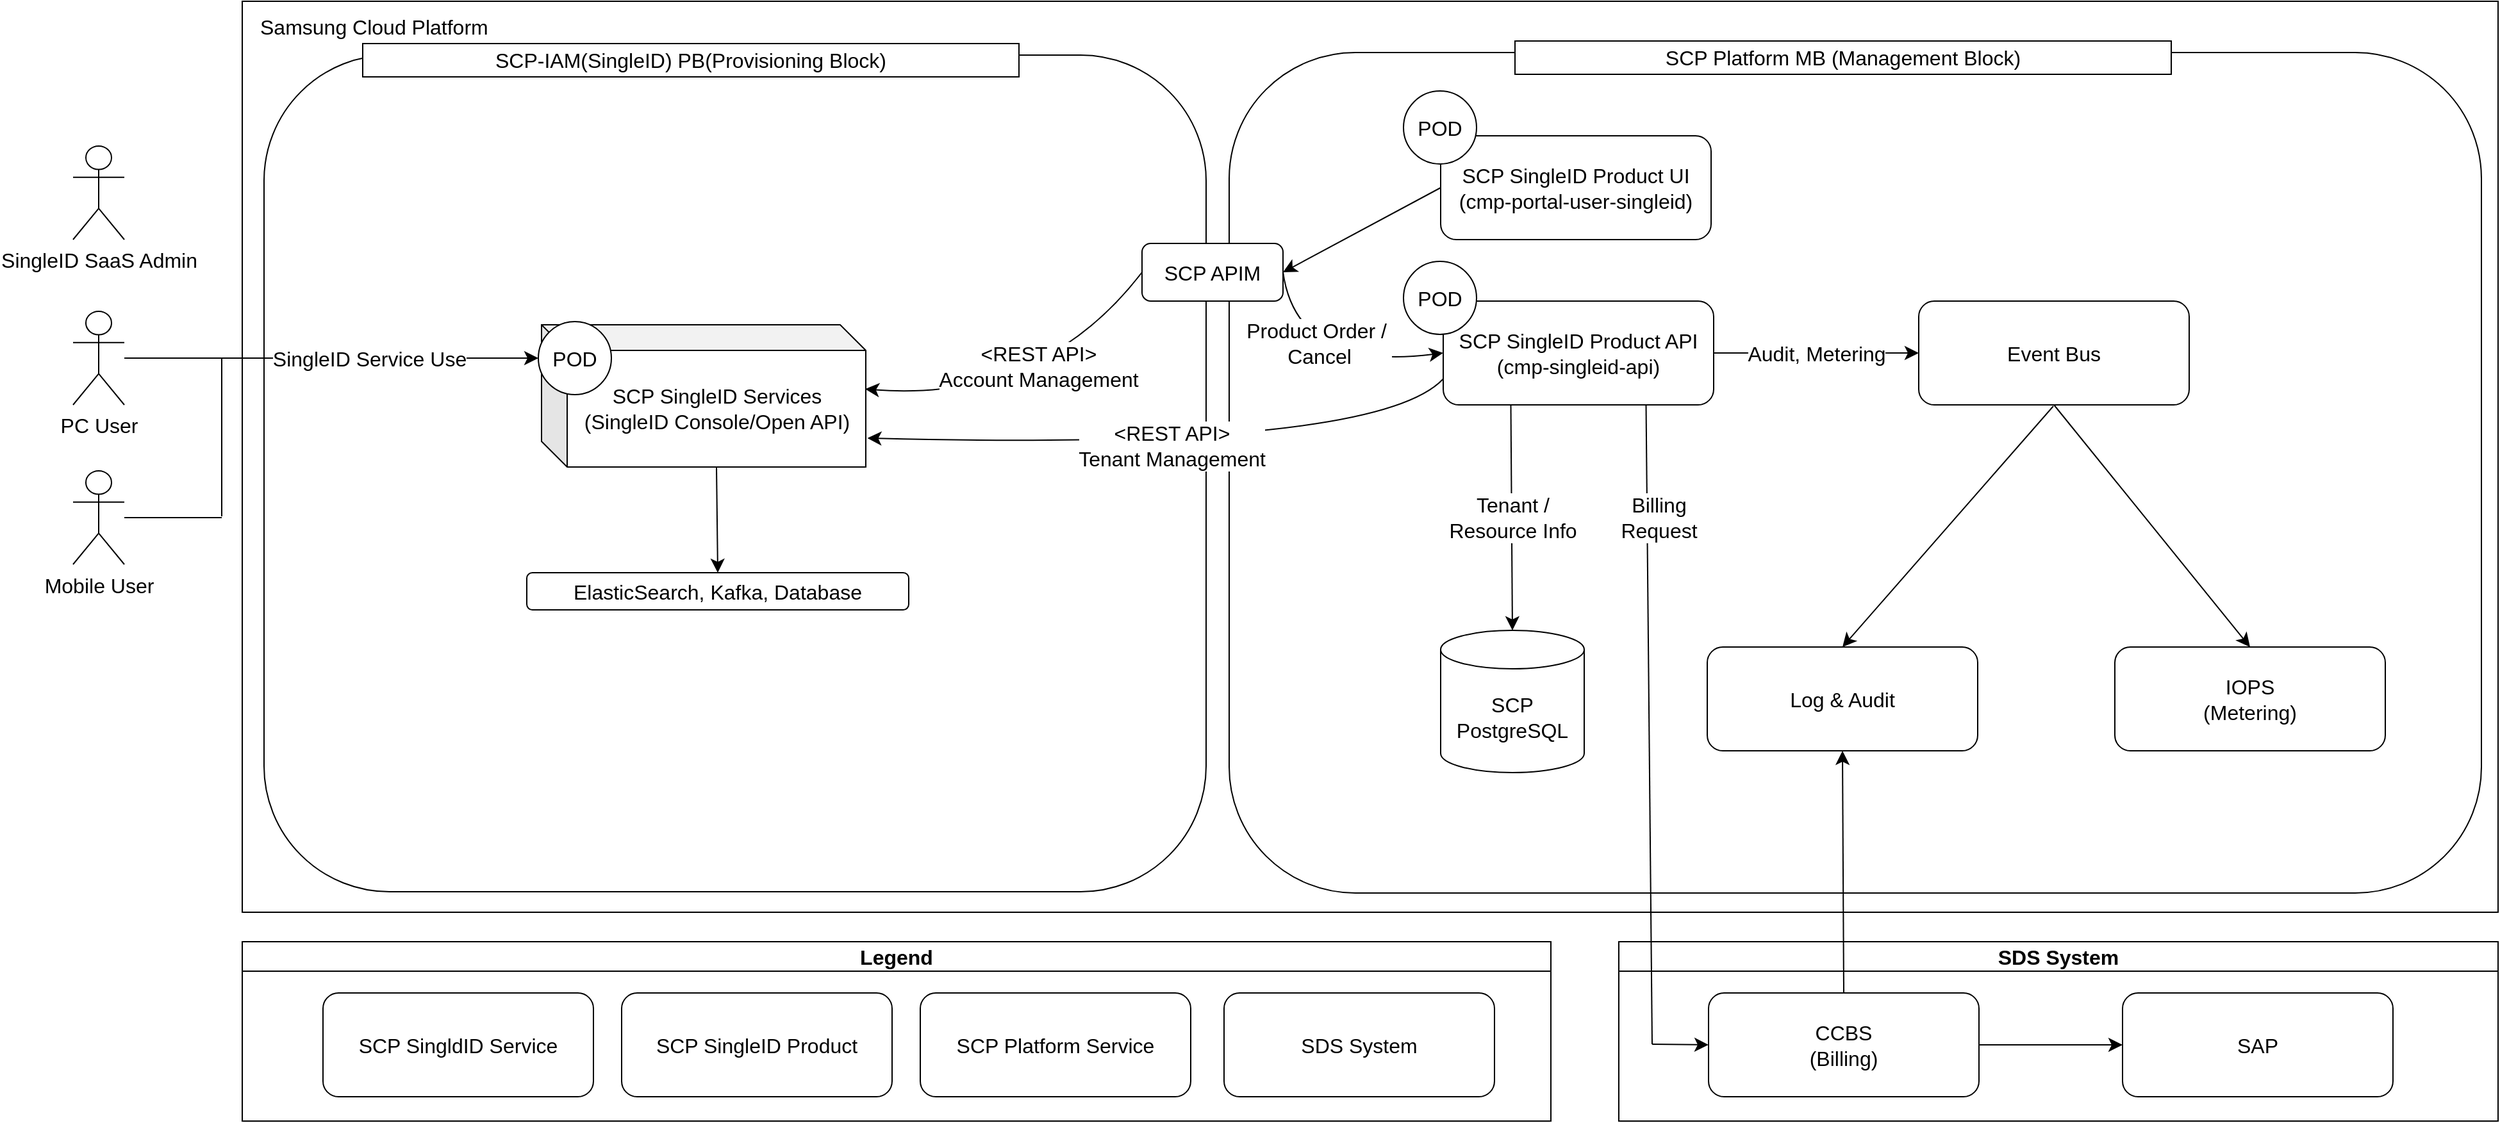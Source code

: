 <mxfile version="22.1.17" type="github">
  <diagram name="페이지-1" id="W7oE5pZKumegX0ayrvY9">
    <mxGraphModel dx="2712" dy="1451" grid="0" gridSize="10" guides="1" tooltips="1" connect="1" arrows="1" fold="1" page="0" pageScale="1" pageWidth="827" pageHeight="1169" math="0" shadow="0">
      <root>
        <mxCell id="0" />
        <mxCell id="1" parent="0" />
        <mxCell id="ZWE6TdigHL6hVymN-tuY-2" value="" style="rounded=0;whiteSpace=wrap;html=1;fontSize=16;" vertex="1" parent="1">
          <mxGeometry x="-548" y="-11" width="1760" height="711" as="geometry" />
        </mxCell>
        <mxCell id="ZWE6TdigHL6hVymN-tuY-3" value="Samsung Cloud Platform" style="text;html=1;strokeColor=none;fillColor=none;align=left;verticalAlign=middle;whiteSpace=wrap;rounded=0;fontSize=16;" vertex="1" parent="1">
          <mxGeometry x="-536" y="-6" width="344" height="30" as="geometry" />
        </mxCell>
        <mxCell id="ZWE6TdigHL6hVymN-tuY-5" value="" style="rounded=1;whiteSpace=wrap;html=1;fontSize=16;" vertex="1" parent="1">
          <mxGeometry x="-531" y="31" width="735" height="653" as="geometry" />
        </mxCell>
        <mxCell id="ZWE6TdigHL6hVymN-tuY-6" value="" style="rounded=1;whiteSpace=wrap;html=1;fontSize=16;" vertex="1" parent="1">
          <mxGeometry x="222" y="29" width="977" height="656" as="geometry" />
        </mxCell>
        <mxCell id="ZWE6TdigHL6hVymN-tuY-7" value="SCP-IAM(SingleID) PB(Provisioning Block)" style="rounded=0;whiteSpace=wrap;html=1;fontSize=16;" vertex="1" parent="1">
          <mxGeometry x="-454" y="22" width="512" height="26" as="geometry" />
        </mxCell>
        <mxCell id="ZWE6TdigHL6hVymN-tuY-8" value="SCP Platform MB (Management Block)" style="rounded=0;whiteSpace=wrap;html=1;fontSize=16;" vertex="1" parent="1">
          <mxGeometry x="445" y="20" width="512" height="26" as="geometry" />
        </mxCell>
        <mxCell id="ZWE6TdigHL6hVymN-tuY-9" value="SCP SingleID Services&lt;br&gt;(SingleID Console/Open API)" style="shape=cube;whiteSpace=wrap;html=1;boundedLbl=1;backgroundOutline=1;darkOpacity=0.05;darkOpacity2=0.1;fontSize=16;" vertex="1" parent="1">
          <mxGeometry x="-314.5" y="241.5" width="253" height="111" as="geometry" />
        </mxCell>
        <mxCell id="ZWE6TdigHL6hVymN-tuY-10" value="" style="endArrow=classic;html=1;rounded=0;fontSize=12;startSize=8;endSize=8;curved=1;exitX=0;exitY=0;exitDx=136.5;exitDy=111;exitPerimeter=0;entryX=0.5;entryY=0;entryDx=0;entryDy=0;" edge="1" parent="1" source="ZWE6TdigHL6hVymN-tuY-9" target="ZWE6TdigHL6hVymN-tuY-11">
          <mxGeometry width="50" height="50" relative="1" as="geometry">
            <mxPoint x="-225.17" y="509" as="sourcePoint" />
            <mxPoint x="-164" y="424" as="targetPoint" />
          </mxGeometry>
        </mxCell>
        <mxCell id="ZWE6TdigHL6hVymN-tuY-11" value="ElasticSearch, Kafka, Database" style="rounded=1;whiteSpace=wrap;html=1;fontSize=16;" vertex="1" parent="1">
          <mxGeometry x="-326" y="435" width="298" height="29" as="geometry" />
        </mxCell>
        <mxCell id="ZWE6TdigHL6hVymN-tuY-12" value="SCP SingleID Product UI&lt;br&gt;(cmp-portal-user-singleid)" style="rounded=1;whiteSpace=wrap;html=1;fontSize=16;" vertex="1" parent="1">
          <mxGeometry x="387" y="94" width="211" height="81" as="geometry" />
        </mxCell>
        <mxCell id="ZWE6TdigHL6hVymN-tuY-13" value="SCP SingleID Product API&lt;br&gt;(cmp-singleid-api)" style="rounded=1;whiteSpace=wrap;html=1;fontSize=16;" vertex="1" parent="1">
          <mxGeometry x="389" y="223" width="211" height="81" as="geometry" />
        </mxCell>
        <mxCell id="ZWE6TdigHL6hVymN-tuY-14" value="Event Bus" style="rounded=1;whiteSpace=wrap;html=1;fontSize=16;" vertex="1" parent="1">
          <mxGeometry x="760" y="223" width="211" height="81" as="geometry" />
        </mxCell>
        <mxCell id="ZWE6TdigHL6hVymN-tuY-15" value="" style="endArrow=classic;html=1;rounded=0;fontSize=12;startSize=8;endSize=8;curved=1;exitX=1;exitY=0.5;exitDx=0;exitDy=0;entryX=0;entryY=0.5;entryDx=0;entryDy=0;" edge="1" parent="1" source="ZWE6TdigHL6hVymN-tuY-13" target="ZWE6TdigHL6hVymN-tuY-14">
          <mxGeometry relative="1" as="geometry">
            <mxPoint x="615" y="228" as="sourcePoint" />
            <mxPoint x="715" y="228" as="targetPoint" />
          </mxGeometry>
        </mxCell>
        <mxCell id="ZWE6TdigHL6hVymN-tuY-16" value="Audit, Metering" style="edgeLabel;resizable=0;html=1;align=center;verticalAlign=middle;fontSize=16;" connectable="0" vertex="1" parent="ZWE6TdigHL6hVymN-tuY-15">
          <mxGeometry relative="1" as="geometry" />
        </mxCell>
        <mxCell id="ZWE6TdigHL6hVymN-tuY-17" value="SDS System" style="swimlane;whiteSpace=wrap;html=1;fontSize=16;" vertex="1" parent="1">
          <mxGeometry x="526" y="723" width="686" height="140" as="geometry" />
        </mxCell>
        <mxCell id="ZWE6TdigHL6hVymN-tuY-20" value="" style="edgeStyle=none;curved=1;rounded=0;orthogonalLoop=1;jettySize=auto;html=1;fontSize=12;startSize=8;endSize=8;" edge="1" parent="ZWE6TdigHL6hVymN-tuY-17" source="ZWE6TdigHL6hVymN-tuY-18" target="ZWE6TdigHL6hVymN-tuY-19">
          <mxGeometry relative="1" as="geometry" />
        </mxCell>
        <mxCell id="ZWE6TdigHL6hVymN-tuY-18" value="CCBS&lt;br&gt;(Billing)" style="rounded=1;whiteSpace=wrap;html=1;fontSize=16;" vertex="1" parent="ZWE6TdigHL6hVymN-tuY-17">
          <mxGeometry x="70" y="40" width="211" height="81" as="geometry" />
        </mxCell>
        <mxCell id="ZWE6TdigHL6hVymN-tuY-19" value="SAP" style="rounded=1;whiteSpace=wrap;html=1;fontSize=16;" vertex="1" parent="ZWE6TdigHL6hVymN-tuY-17">
          <mxGeometry x="393" y="40" width="211" height="81" as="geometry" />
        </mxCell>
        <mxCell id="ZWE6TdigHL6hVymN-tuY-21" value="SCP&lt;br&gt;PostgreSQL" style="shape=cylinder3;whiteSpace=wrap;html=1;boundedLbl=1;backgroundOutline=1;size=15;fontSize=16;" vertex="1" parent="1">
          <mxGeometry x="387" y="480" width="112" height="111" as="geometry" />
        </mxCell>
        <mxCell id="ZWE6TdigHL6hVymN-tuY-24" value="" style="endArrow=classic;html=1;rounded=0;fontSize=12;startSize=8;endSize=8;curved=1;exitX=0.25;exitY=1;exitDx=0;exitDy=0;entryX=0.5;entryY=0;entryDx=0;entryDy=0;entryPerimeter=0;" edge="1" parent="1" source="ZWE6TdigHL6hVymN-tuY-13" target="ZWE6TdigHL6hVymN-tuY-21">
          <mxGeometry relative="1" as="geometry">
            <mxPoint x="673" y="411" as="sourcePoint" />
            <mxPoint x="773" y="411" as="targetPoint" />
          </mxGeometry>
        </mxCell>
        <mxCell id="ZWE6TdigHL6hVymN-tuY-25" value="Tenant / &lt;br&gt;Resource Info" style="edgeLabel;resizable=0;html=1;align=center;verticalAlign=middle;fontSize=16;" connectable="0" vertex="1" parent="ZWE6TdigHL6hVymN-tuY-24">
          <mxGeometry relative="1" as="geometry" />
        </mxCell>
        <mxCell id="ZWE6TdigHL6hVymN-tuY-28" value="Log &amp;amp; Audit" style="rounded=1;whiteSpace=wrap;html=1;fontSize=16;" vertex="1" parent="1">
          <mxGeometry x="595" y="493" width="211" height="81" as="geometry" />
        </mxCell>
        <mxCell id="ZWE6TdigHL6hVymN-tuY-29" value="IOPS&lt;br&gt;(Metering)" style="rounded=1;whiteSpace=wrap;html=1;fontSize=16;" vertex="1" parent="1">
          <mxGeometry x="913" y="493" width="211" height="81" as="geometry" />
        </mxCell>
        <mxCell id="ZWE6TdigHL6hVymN-tuY-30" value="" style="endArrow=classic;html=1;rounded=0;fontSize=12;startSize=8;endSize=8;curved=1;entryX=0.5;entryY=1;entryDx=0;entryDy=0;exitX=0.5;exitY=0;exitDx=0;exitDy=0;" edge="1" parent="1" source="ZWE6TdigHL6hVymN-tuY-18" target="ZWE6TdigHL6hVymN-tuY-28">
          <mxGeometry width="50" height="50" relative="1" as="geometry">
            <mxPoint x="668" y="436" as="sourcePoint" />
            <mxPoint x="718" y="386" as="targetPoint" />
          </mxGeometry>
        </mxCell>
        <mxCell id="ZWE6TdigHL6hVymN-tuY-31" value="" style="endArrow=none;html=1;rounded=0;fontSize=12;startSize=8;endSize=8;curved=1;entryX=0.75;entryY=1;entryDx=0;entryDy=0;" edge="1" parent="1" target="ZWE6TdigHL6hVymN-tuY-13">
          <mxGeometry width="50" height="50" relative="1" as="geometry">
            <mxPoint x="552" y="803" as="sourcePoint" />
            <mxPoint x="718" y="386" as="targetPoint" />
          </mxGeometry>
        </mxCell>
        <mxCell id="ZWE6TdigHL6hVymN-tuY-32" value="" style="endArrow=classic;html=1;rounded=0;fontSize=12;startSize=8;endSize=8;curved=1;entryX=0;entryY=0.5;entryDx=0;entryDy=0;" edge="1" parent="1" target="ZWE6TdigHL6hVymN-tuY-18">
          <mxGeometry width="50" height="50" relative="1" as="geometry">
            <mxPoint x="552" y="803" as="sourcePoint" />
            <mxPoint x="718" y="386" as="targetPoint" />
          </mxGeometry>
        </mxCell>
        <mxCell id="ZWE6TdigHL6hVymN-tuY-33" value="Billing &lt;br&gt;Request" style="edgeLabel;resizable=0;html=1;align=center;verticalAlign=middle;fontSize=16;" connectable="0" vertex="1" parent="1">
          <mxGeometry x="556.997" y="392.001" as="geometry" />
        </mxCell>
        <mxCell id="ZWE6TdigHL6hVymN-tuY-35" value="" style="endArrow=classic;html=1;rounded=0;fontSize=12;startSize=8;endSize=8;curved=1;entryX=0.5;entryY=0;entryDx=0;entryDy=0;exitX=0.5;exitY=1;exitDx=0;exitDy=0;" edge="1" parent="1" source="ZWE6TdigHL6hVymN-tuY-14" target="ZWE6TdigHL6hVymN-tuY-29">
          <mxGeometry width="50" height="50" relative="1" as="geometry">
            <mxPoint x="656" y="457" as="sourcePoint" />
            <mxPoint x="706" y="407" as="targetPoint" />
          </mxGeometry>
        </mxCell>
        <mxCell id="ZWE6TdigHL6hVymN-tuY-36" value="" style="endArrow=classic;html=1;rounded=0;fontSize=12;startSize=8;endSize=8;curved=1;entryX=0.5;entryY=0;entryDx=0;entryDy=0;" edge="1" parent="1" target="ZWE6TdigHL6hVymN-tuY-28">
          <mxGeometry width="50" height="50" relative="1" as="geometry">
            <mxPoint x="865" y="305" as="sourcePoint" />
            <mxPoint x="1029" y="503" as="targetPoint" />
          </mxGeometry>
        </mxCell>
        <mxCell id="ZWE6TdigHL6hVymN-tuY-37" value="SCP APIM" style="rounded=1;whiteSpace=wrap;html=1;fontSize=16;" vertex="1" parent="1">
          <mxGeometry x="154" y="178" width="110" height="45" as="geometry" />
        </mxCell>
        <mxCell id="ZWE6TdigHL6hVymN-tuY-38" value="" style="endArrow=classic;html=1;rounded=0;fontSize=12;startSize=8;endSize=8;curved=1;entryX=1.005;entryY=0.797;entryDx=0;entryDy=0;entryPerimeter=0;exitX=0;exitY=0.75;exitDx=0;exitDy=0;" edge="1" parent="1" source="ZWE6TdigHL6hVymN-tuY-13" target="ZWE6TdigHL6hVymN-tuY-9">
          <mxGeometry relative="1" as="geometry">
            <mxPoint x="81" y="432" as="sourcePoint" />
            <mxPoint x="181" y="432" as="targetPoint" />
            <Array as="points">
              <mxPoint x="336" y="340" />
            </Array>
          </mxGeometry>
        </mxCell>
        <mxCell id="ZWE6TdigHL6hVymN-tuY-39" value="&amp;lt;REST API&amp;gt;&lt;br&gt;Tenant Management" style="edgeLabel;resizable=0;html=1;align=center;verticalAlign=middle;fontSize=16;" connectable="0" vertex="1" parent="ZWE6TdigHL6hVymN-tuY-38">
          <mxGeometry relative="1" as="geometry" />
        </mxCell>
        <mxCell id="ZWE6TdigHL6hVymN-tuY-40" value="" style="endArrow=classic;html=1;rounded=0;fontSize=12;startSize=8;endSize=8;curved=1;entryX=0.998;entryY=0.452;entryDx=0;entryDy=0;entryPerimeter=0;exitX=0;exitY=0.5;exitDx=0;exitDy=0;" edge="1" parent="1" source="ZWE6TdigHL6hVymN-tuY-37" target="ZWE6TdigHL6hVymN-tuY-9">
          <mxGeometry relative="1" as="geometry">
            <mxPoint x="81" y="432" as="sourcePoint" />
            <mxPoint x="181" y="432" as="targetPoint" />
            <Array as="points">
              <mxPoint x="76" y="302" />
            </Array>
          </mxGeometry>
        </mxCell>
        <mxCell id="ZWE6TdigHL6hVymN-tuY-41" value="&amp;lt;REST API&amp;gt;&lt;br&gt;Account Management" style="edgeLabel;resizable=0;html=1;align=center;verticalAlign=middle;fontSize=16;" connectable="0" vertex="1" parent="ZWE6TdigHL6hVymN-tuY-40">
          <mxGeometry relative="1" as="geometry">
            <mxPoint x="2" y="-28" as="offset" />
          </mxGeometry>
        </mxCell>
        <mxCell id="ZWE6TdigHL6hVymN-tuY-42" value="POD" style="ellipse;whiteSpace=wrap;html=1;aspect=fixed;fontSize=16;" vertex="1" parent="1">
          <mxGeometry x="-317" y="239" width="57" height="57" as="geometry" />
        </mxCell>
        <mxCell id="ZWE6TdigHL6hVymN-tuY-43" value="POD" style="ellipse;whiteSpace=wrap;html=1;aspect=fixed;fontSize=16;" vertex="1" parent="1">
          <mxGeometry x="358" y="59" width="57" height="57" as="geometry" />
        </mxCell>
        <mxCell id="ZWE6TdigHL6hVymN-tuY-44" value="POD" style="ellipse;whiteSpace=wrap;html=1;aspect=fixed;fontSize=16;" vertex="1" parent="1">
          <mxGeometry x="358" y="192" width="57" height="57" as="geometry" />
        </mxCell>
        <mxCell id="ZWE6TdigHL6hVymN-tuY-45" value="" style="endArrow=classic;html=1;rounded=0;fontSize=12;startSize=8;endSize=8;curved=1;entryX=0;entryY=0.5;entryDx=0;entryDy=0;exitX=1;exitY=0.5;exitDx=0;exitDy=0;" edge="1" parent="1" source="ZWE6TdigHL6hVymN-tuY-37" target="ZWE6TdigHL6hVymN-tuY-13">
          <mxGeometry relative="1" as="geometry">
            <mxPoint x="81" y="432" as="sourcePoint" />
            <mxPoint x="181" y="432" as="targetPoint" />
            <Array as="points">
              <mxPoint x="275" y="278" />
            </Array>
          </mxGeometry>
        </mxCell>
        <mxCell id="ZWE6TdigHL6hVymN-tuY-46" value="Product Order /&amp;nbsp;&lt;br&gt;Cancel" style="edgeLabel;resizable=0;html=1;align=center;verticalAlign=middle;fontSize=16;" connectable="0" vertex="1" parent="ZWE6TdigHL6hVymN-tuY-45">
          <mxGeometry relative="1" as="geometry">
            <mxPoint x="-1" y="-20" as="offset" />
          </mxGeometry>
        </mxCell>
        <mxCell id="ZWE6TdigHL6hVymN-tuY-47" value="" style="endArrow=classic;html=1;rounded=0;fontSize=12;startSize=8;endSize=8;curved=1;entryX=1;entryY=0.5;entryDx=0;entryDy=0;exitX=0;exitY=0.5;exitDx=0;exitDy=0;" edge="1" parent="1" source="ZWE6TdigHL6hVymN-tuY-12" target="ZWE6TdigHL6hVymN-tuY-37">
          <mxGeometry width="50" height="50" relative="1" as="geometry">
            <mxPoint x="106" y="457" as="sourcePoint" />
            <mxPoint x="156" y="407" as="targetPoint" />
          </mxGeometry>
        </mxCell>
        <mxCell id="ZWE6TdigHL6hVymN-tuY-48" value="Legend" style="swimlane;whiteSpace=wrap;html=1;fontSize=16;" vertex="1" parent="1">
          <mxGeometry x="-548" y="723" width="1021" height="140" as="geometry" />
        </mxCell>
        <mxCell id="ZWE6TdigHL6hVymN-tuY-50" value="SCP SingldID Service" style="rounded=1;whiteSpace=wrap;html=1;fontSize=16;" vertex="1" parent="ZWE6TdigHL6hVymN-tuY-48">
          <mxGeometry x="63" y="40" width="211" height="81" as="geometry" />
        </mxCell>
        <mxCell id="ZWE6TdigHL6hVymN-tuY-51" value="SCP SingleID Product" style="rounded=1;whiteSpace=wrap;html=1;fontSize=16;" vertex="1" parent="ZWE6TdigHL6hVymN-tuY-48">
          <mxGeometry x="296" y="40" width="211" height="81" as="geometry" />
        </mxCell>
        <mxCell id="ZWE6TdigHL6hVymN-tuY-53" value="SCP Platform Service" style="rounded=1;whiteSpace=wrap;html=1;fontSize=16;" vertex="1" parent="ZWE6TdigHL6hVymN-tuY-48">
          <mxGeometry x="529" y="40" width="211" height="81" as="geometry" />
        </mxCell>
        <mxCell id="ZWE6TdigHL6hVymN-tuY-54" value="SDS System" style="rounded=1;whiteSpace=wrap;html=1;fontSize=16;" vertex="1" parent="ZWE6TdigHL6hVymN-tuY-48">
          <mxGeometry x="766" y="40" width="211" height="81" as="geometry" />
        </mxCell>
        <mxCell id="ZWE6TdigHL6hVymN-tuY-55" value="SingleID SaaS Admin" style="shape=umlActor;verticalLabelPosition=bottom;verticalAlign=top;html=1;outlineConnect=0;fontSize=16;" vertex="1" parent="1">
          <mxGeometry x="-680" y="102" width="40" height="73" as="geometry" />
        </mxCell>
        <mxCell id="ZWE6TdigHL6hVymN-tuY-59" value="" style="edgeStyle=none;curved=1;rounded=0;orthogonalLoop=1;jettySize=auto;html=1;fontSize=12;startSize=8;endSize=8;entryX=0;entryY=0.5;entryDx=0;entryDy=0;" edge="1" parent="1" source="ZWE6TdigHL6hVymN-tuY-56" target="ZWE6TdigHL6hVymN-tuY-42">
          <mxGeometry relative="1" as="geometry" />
        </mxCell>
        <mxCell id="ZWE6TdigHL6hVymN-tuY-56" value="PC User" style="shape=umlActor;verticalLabelPosition=bottom;verticalAlign=top;html=1;outlineConnect=0;fontSize=16;" vertex="1" parent="1">
          <mxGeometry x="-680" y="231" width="40" height="73" as="geometry" />
        </mxCell>
        <mxCell id="ZWE6TdigHL6hVymN-tuY-57" value="Mobile User" style="shape=umlActor;verticalLabelPosition=bottom;verticalAlign=top;html=1;outlineConnect=0;fontSize=16;" vertex="1" parent="1">
          <mxGeometry x="-680" y="355.5" width="40" height="73" as="geometry" />
        </mxCell>
        <mxCell id="ZWE6TdigHL6hVymN-tuY-60" value="" style="endArrow=none;html=1;rounded=0;fontSize=12;startSize=8;endSize=8;curved=1;" edge="1" parent="1" source="ZWE6TdigHL6hVymN-tuY-57">
          <mxGeometry width="50" height="50" relative="1" as="geometry">
            <mxPoint x="-83" y="533" as="sourcePoint" />
            <mxPoint x="-564" y="392" as="targetPoint" />
          </mxGeometry>
        </mxCell>
        <mxCell id="ZWE6TdigHL6hVymN-tuY-61" value="" style="endArrow=none;html=1;rounded=0;fontSize=12;startSize=8;endSize=8;curved=1;" edge="1" parent="1">
          <mxGeometry width="50" height="50" relative="1" as="geometry">
            <mxPoint x="-564" y="391" as="sourcePoint" />
            <mxPoint x="-564" y="268" as="targetPoint" />
          </mxGeometry>
        </mxCell>
        <mxCell id="ZWE6TdigHL6hVymN-tuY-62" value="SingleID Service Use" style="edgeLabel;resizable=0;html=1;align=center;verticalAlign=middle;fontSize=16;" connectable="0" vertex="1" parent="1">
          <mxGeometry x="-449.0" y="267.503" as="geometry" />
        </mxCell>
      </root>
    </mxGraphModel>
  </diagram>
</mxfile>
